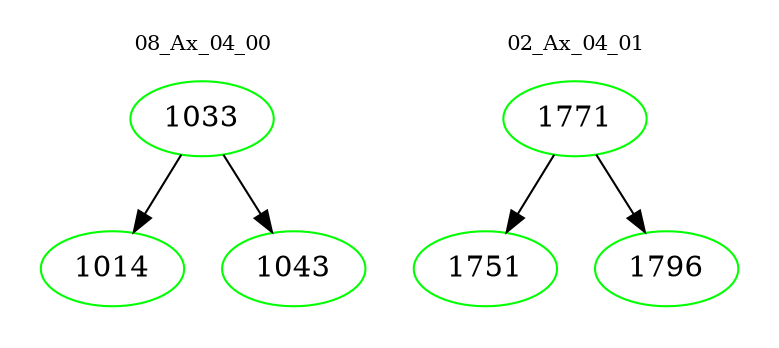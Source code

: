 digraph{
subgraph cluster_0 {
color = white
label = "08_Ax_04_00";
fontsize=10;
T0_1033 [label="1033", color="green"]
T0_1033 -> T0_1014 [color="black"]
T0_1014 [label="1014", color="green"]
T0_1033 -> T0_1043 [color="black"]
T0_1043 [label="1043", color="green"]
}
subgraph cluster_1 {
color = white
label = "02_Ax_04_01";
fontsize=10;
T1_1771 [label="1771", color="green"]
T1_1771 -> T1_1751 [color="black"]
T1_1751 [label="1751", color="green"]
T1_1771 -> T1_1796 [color="black"]
T1_1796 [label="1796", color="green"]
}
}
